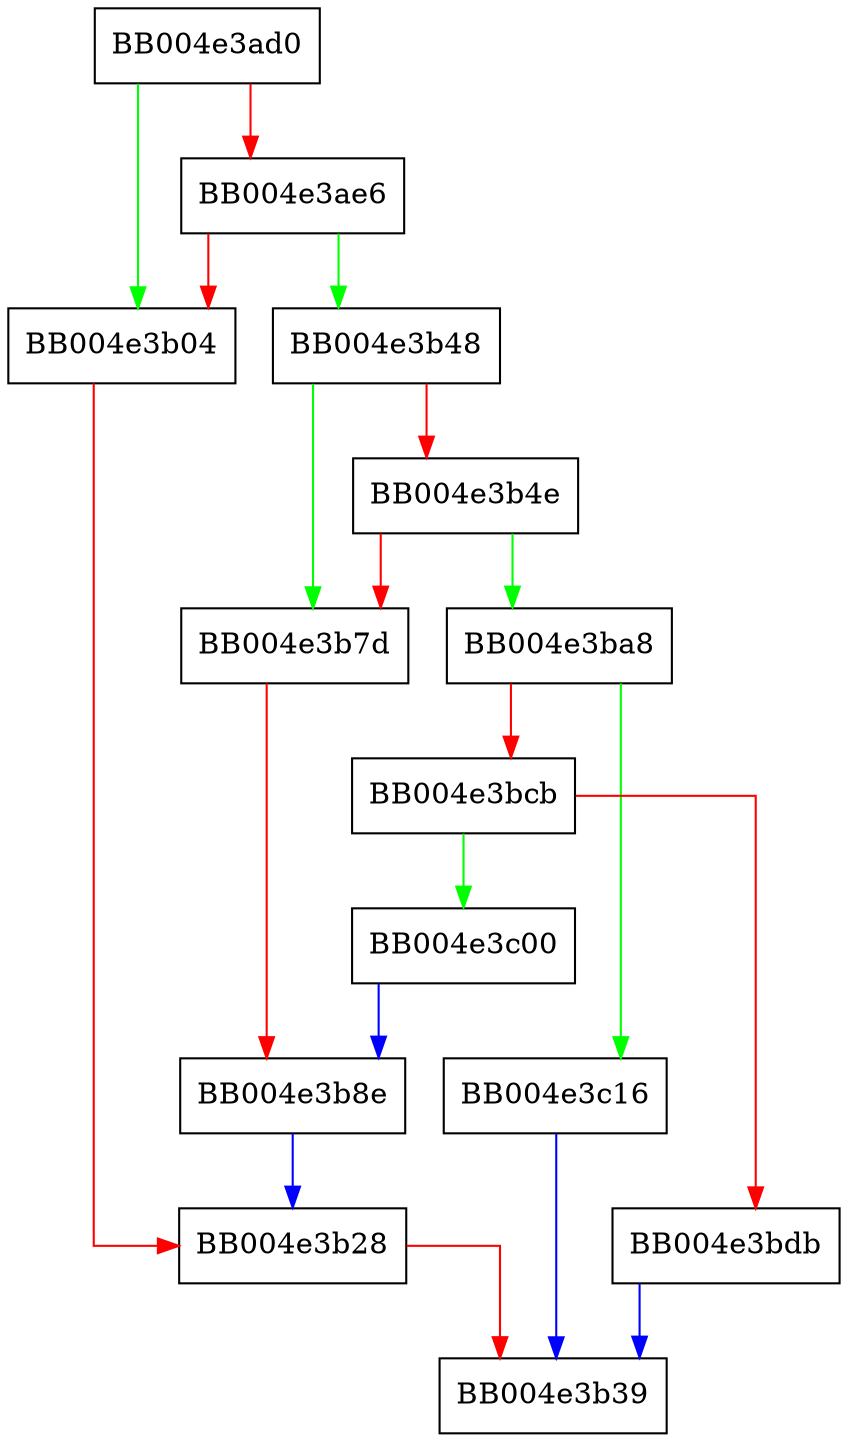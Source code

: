 digraph tls_process_cert_status {
  node [shape="box"];
  graph [splines=ortho];
  BB004e3ad0 -> BB004e3b04 [color="green"];
  BB004e3ad0 -> BB004e3ae6 [color="red"];
  BB004e3ae6 -> BB004e3b48 [color="green"];
  BB004e3ae6 -> BB004e3b04 [color="red"];
  BB004e3b04 -> BB004e3b28 [color="red"];
  BB004e3b28 -> BB004e3b39 [color="red"];
  BB004e3b48 -> BB004e3b7d [color="green"];
  BB004e3b48 -> BB004e3b4e [color="red"];
  BB004e3b4e -> BB004e3ba8 [color="green"];
  BB004e3b4e -> BB004e3b7d [color="red"];
  BB004e3b7d -> BB004e3b8e [color="red"];
  BB004e3b8e -> BB004e3b28 [color="blue"];
  BB004e3ba8 -> BB004e3c16 [color="green"];
  BB004e3ba8 -> BB004e3bcb [color="red"];
  BB004e3bcb -> BB004e3c00 [color="green"];
  BB004e3bcb -> BB004e3bdb [color="red"];
  BB004e3bdb -> BB004e3b39 [color="blue"];
  BB004e3c00 -> BB004e3b8e [color="blue"];
  BB004e3c16 -> BB004e3b39 [color="blue"];
}